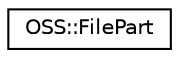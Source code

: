 digraph "类继承关系图"
{
  edge [fontname="Helvetica",fontsize="10",labelfontname="Helvetica",labelfontsize="10"];
  node [fontname="Helvetica",fontsize="10",shape=record];
  rankdir="LR";
  Node1 [label="OSS::FilePart",height=0.2,width=0.4,color="black", fillcolor="white", style="filled",URL="$class_o_s_s_1_1_file_part.html"];
}

